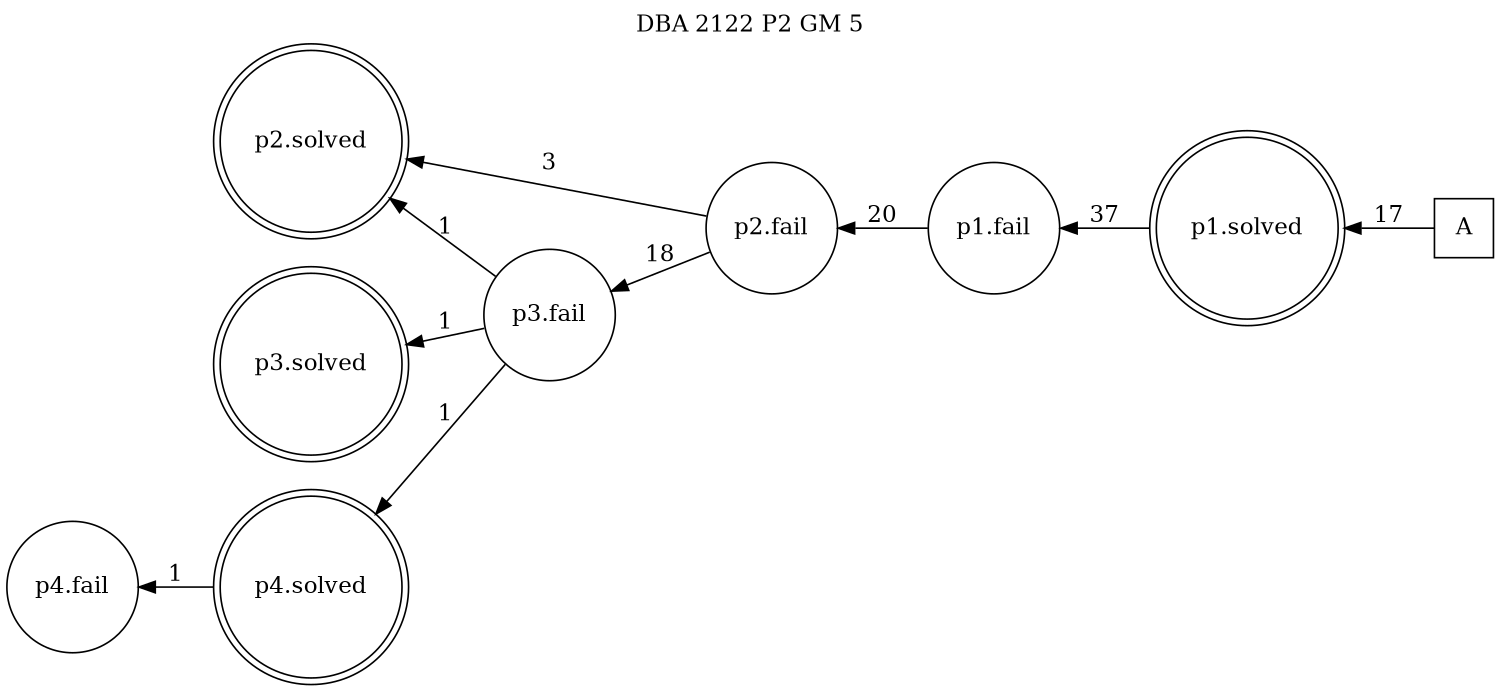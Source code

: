 digraph DBA_2122_P2_GM_5 {
labelloc="tl"
label= " DBA 2122 P2 GM 5 "
rankdir="RL";
graph [ size=" 10 , 10 !"]

"A" [shape="square" label="A"]
"p1.solved" [shape="doublecircle" label="p1.solved"]
"p1.fail" [shape="circle" label="p1.fail"]
"p2.fail" [shape="circle" label="p2.fail"]
"p2.solved" [shape="doublecircle" label="p2.solved"]
"p3.fail" [shape="circle" label="p3.fail"]
"p3.solved" [shape="doublecircle" label="p3.solved"]
"p4.solved" [shape="doublecircle" label="p4.solved"]
"p4.fail" [shape="circle" label="p4.fail"]
"A" -> "p1.solved" [ label=17]
"p1.solved" -> "p1.fail" [ label=37]
"p1.fail" -> "p2.fail" [ label=20]
"p2.fail" -> "p2.solved" [ label=3]
"p2.fail" -> "p3.fail" [ label=18]
"p3.fail" -> "p2.solved" [ label=1]
"p3.fail" -> "p3.solved" [ label=1]
"p3.fail" -> "p4.solved" [ label=1]
"p4.solved" -> "p4.fail" [ label=1]
}
